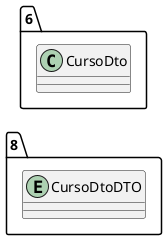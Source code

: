 @startuml 
allow_mixing
left to right direction
package "8"{
entity CursoDtoDTO

}
package "6"{
class CursoDto
}
@enduml